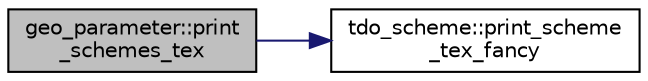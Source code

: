 digraph "geo_parameter::print_schemes_tex"
{
  edge [fontname="Helvetica",fontsize="10",labelfontname="Helvetica",labelfontsize="10"];
  node [fontname="Helvetica",fontsize="10",shape=record];
  rankdir="LR";
  Node232 [label="geo_parameter::print\l_schemes_tex",height=0.2,width=0.4,color="black", fillcolor="grey75", style="filled", fontcolor="black"];
  Node232 -> Node233 [color="midnightblue",fontsize="10",style="solid",fontname="Helvetica"];
  Node233 [label="tdo_scheme::print_scheme\l_tex_fancy",height=0.2,width=0.4,color="black", fillcolor="white", style="filled",URL="$d7/dbc/classtdo__scheme.html#add35be0786e2fef6a3be453c7acc8345"];
}
